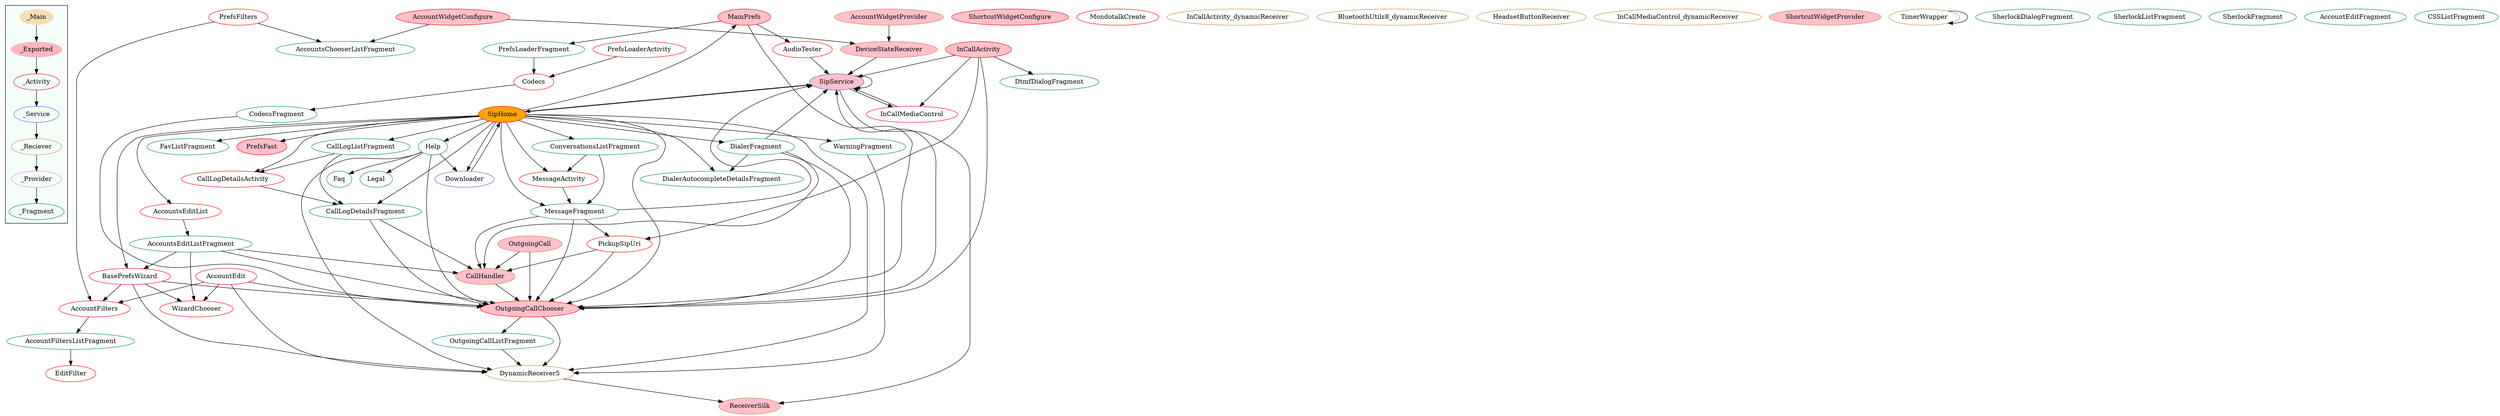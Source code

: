 digraph G {
subgraph cluster_legend{ 
bgcolor=mintcream;
_Activity[color = red];
_Service[color = royalblue];
_Provider[color = violet];
_Reciever[color = peru];
_Fragment[color = teal];
_Main[style=filled, fillcolor=wheat, color = mintcream];
_Exported[style=filled, fillcolor=lightpink, color = mintcream];
_Main -> _Exported -> _Activity -> _Service -> _Reciever -> _Provider -> _Fragment; 
}
MainPrefs[style=filled, fillcolor=pink, color = red];
PrefsFast[style=filled, fillcolor=pink, color = red];
ShortcutWidgetConfigure[style=filled, fillcolor=pink, color = red];
EditFilter[color = red];
BasePrefsWizard[color = red];
SipHome[style=filled, fillcolor=orange, color = red];
WizardChooser[color = red];
PickupSipUri[color = red];
CallLogDetailsActivity[color = red];
MainPrefs[style=filled, fillcolor=pink, color = red];
PrefsLoaderActivity[color = red];
Codecs[color = red];
AccountFilters[color = red];
InCallMediaControl[color = red];
AudioTester[color = red];
PrefsFilters[color = red];
AccountWidgetConfigure[style=filled, fillcolor=pink, color = red];
MessageActivity[color = red];
OutgoingCallChooser[style=filled, fillcolor=pink, color = red];
InCallActivity[style=filled, fillcolor=pink, color = red];
AccountsEditList[color = red];
AccountEdit[color = red];
MondotalkCreate[color = red];
Downloader[color = royalblue];
SipService[style=filled, fillcolor=pink, color = royalblue];
InCallActivity_dynamicReceiver[color = peru];
BluetoothUtils8_dynamicReceiver[color = peru];
ReceiverSilk[style=filled, fillcolor=pink, color = peru];
HeadsetButtonReceiver[color = peru];
InCallMediaControl_dynamicReceiver[color = peru];
DynamicReceiver5[color = peru];
CallHandler[style=filled, fillcolor=pink, color = peru];
OutgoingCall[style=filled, fillcolor=pink, color = peru];
DeviceStateReceiver[style=filled, fillcolor=pink, color = peru];
ShortcutWidgetProvider[style=filled, fillcolor=pink, color = peru];
AccountWidgetProvider[style=filled, fillcolor=pink, color = peru];
TimerWrapper[color = peru];
SherlockDialogFragment[color = teal];
CallLogListFragment[color = teal];
SherlockListFragment[color = teal];
AccountFiltersListFragment[color = teal];
SherlockFragment[color = teal];
AccountEditFragment[color = teal];
MessageFragment[color = teal];
ConversationsListFragment[color = teal];
PrefsLoaderFragment[color = teal];
DialerFragment[color = teal];
CSSListFragment[color = teal];
FavListFragment[color = teal];
Faq[color = teal];
Legal[color = teal];
DtmfDialogFragment[color = teal];
Help[color = teal];
AccountsChooserListFragment[color = teal];
AccountsEditListFragment[color = teal];
CodecsFragment[color = teal];
WarningFragment[color = teal];
DialerAutocompleteDetailsFragment[color = teal];
OutgoingCallListFragment[color = teal];
CallLogDetailsFragment[color = teal];
AccountFiltersListFragment->EditFilter;
AccountFilters->AccountFiltersListFragment;
TimerWrapper->TimerWrapper;
CallLogDetailsFragment->CallHandler;
CallLogDetailsFragment->OutgoingCallChooser;
OutgoingCallListFragment->DynamicReceiver5;
MainPrefs->OutgoingCallChooser;
MainPrefs->PrefsLoaderFragment;
MainPrefs->AudioTester;
BasePrefsWizard->OutgoingCallChooser;
BasePrefsWizard->DynamicReceiver5;
BasePrefsWizard->WizardChooser;
BasePrefsWizard->AccountFilters;
SipService->ReceiverSilk;
SipService->SipService;
SipService->SipHome;
SipService->InCallMediaControl;
CallLogDetailsActivity->CallLogDetailsFragment;
CallHandler->OutgoingCallChooser;
Codecs->CodecsFragment;
MessageFragment->PickupSipUri;
MessageFragment->CallHandler;
MessageFragment->OutgoingCallChooser;
MessageFragment->SipService;
AccountWidgetProvider->DeviceStateReceiver;
ConversationsListFragment->MessageActivity;
ConversationsListFragment->MessageFragment;
DialerFragment->CallHandler;
DialerFragment->OutgoingCallChooser;
DialerFragment->DialerAutocompleteDetailsFragment;
DialerFragment->SipService;
AccountWidgetConfigure->AccountsChooserListFragment;
AccountWidgetConfigure->DeviceStateReceiver;
MessageActivity->MessageFragment;
DynamicReceiver5->ReceiverSilk;
OutgoingCallChooser->SipService;
OutgoingCallChooser->DynamicReceiver5;
OutgoingCallChooser->OutgoingCallListFragment;
AccountsEditListFragment->CallHandler;
AccountsEditListFragment->WizardChooser;
AccountsEditListFragment->BasePrefsWizard;
AccountsEditListFragment->OutgoingCallChooser;
AccountEdit->OutgoingCallChooser;
AccountEdit->WizardChooser;
AccountEdit->DynamicReceiver5;
AccountEdit->AccountFilters;
InCallActivity->PickupSipUri;
InCallActivity->DtmfDialogFragment;
InCallActivity->SipService;
InCallActivity->OutgoingCallChooser;
InCallActivity->InCallMediaControl;
AccountsEditList->AccountsEditListFragment;
PickupSipUri->CallHandler;
PickupSipUri->OutgoingCallChooser;
InCallMediaControl->SipService;
AudioTester->SipService;
PrefsFilters->AccountFilters;
PrefsFilters->AccountsChooserListFragment;
WarningFragment->DynamicReceiver5;
CodecsFragment->OutgoingCallChooser;
DeviceStateReceiver->SipService;
CallLogListFragment->CallLogDetailsActivity;
CallLogListFragment->CallLogDetailsFragment;
Downloader->SipHome;
SipHome->PrefsFast;
SipHome->WarningFragment;
SipHome->AccountsEditList;
SipHome->SipService;
SipHome->Downloader;
SipHome->OutgoingCallChooser;
SipHome->BasePrefsWizard;
SipHome->MainPrefs;
SipHome->ConversationsListFragment;
SipHome->DynamicReceiver5;
SipHome->Help;
SipHome->FavListFragment;
SipHome->MessageFragment;
SipHome->CallLogListFragment;
SipHome->DialerFragment;
SipHome->MessageActivity;
SipHome->CallLogDetailsActivity;
SipHome->DialerAutocompleteDetailsFragment;
SipHome->CallLogDetailsFragment;
PrefsLoaderActivity->Codecs;
PrefsLoaderFragment->Codecs;
Help->Legal;
Help->OutgoingCallChooser;
Help->DynamicReceiver5;
Help->Downloader;
Help->Faq;
OutgoingCall->CallHandler;
OutgoingCall->OutgoingCallChooser;
}
